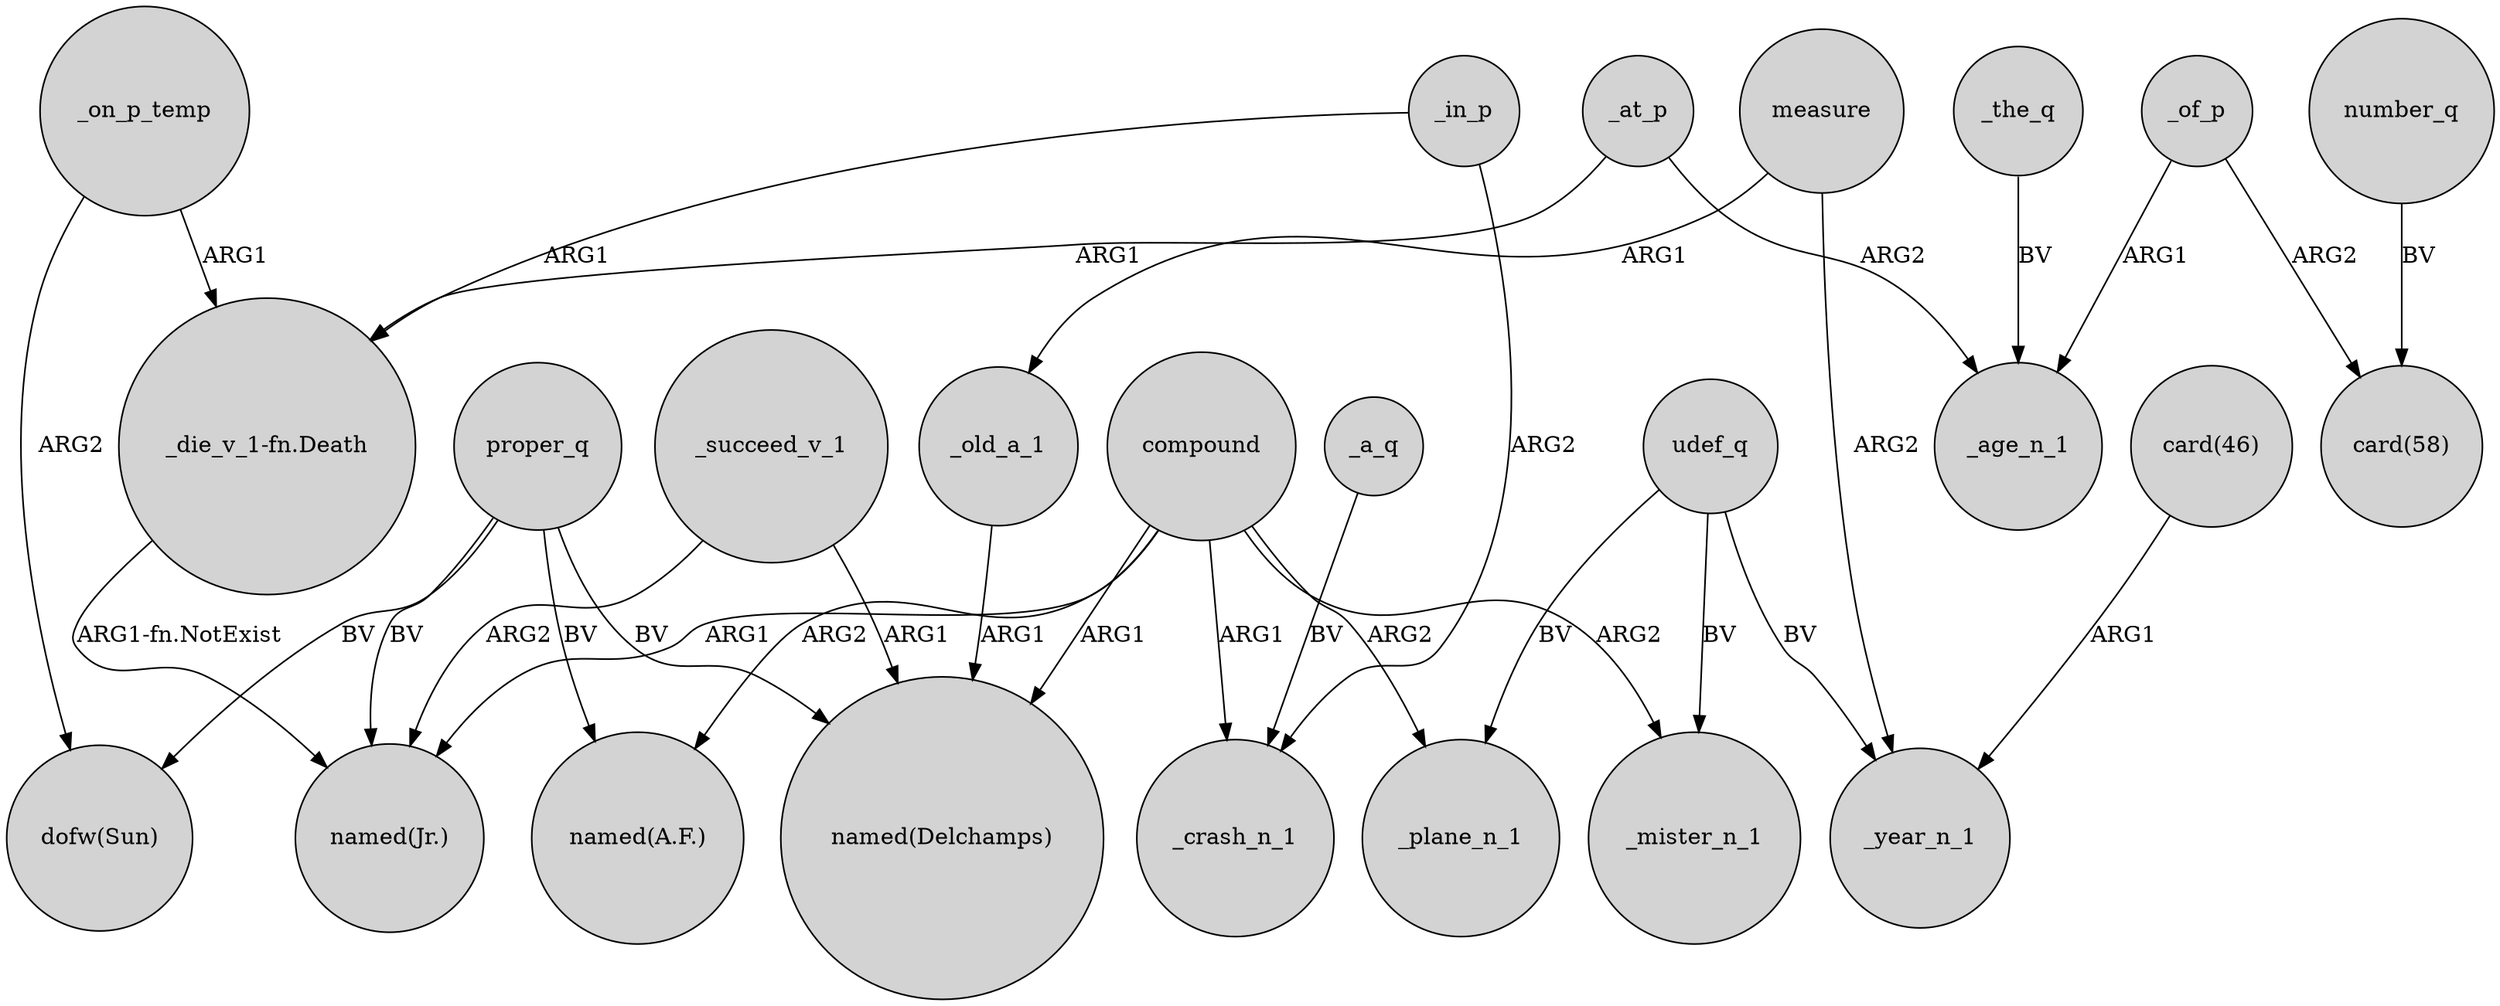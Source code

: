 digraph {
	node [shape=circle style=filled]
	_succeed_v_1 -> "named(Delchamps)" [label=ARG1]
	measure -> _year_n_1 [label=ARG2]
	compound -> "named(A.F.)" [label=ARG2]
	proper_q -> "named(Delchamps)" [label=BV]
	_old_a_1 -> "named(Delchamps)" [label=ARG1]
	compound -> _mister_n_1 [label=ARG2]
	udef_q -> _mister_n_1 [label=BV]
	_on_p_temp -> "dofw(Sun)" [label=ARG2]
	_in_p -> _crash_n_1 [label=ARG2]
	compound -> _crash_n_1 [label=ARG1]
	compound -> "named(Jr.)" [label=ARG1]
	_at_p -> _age_n_1 [label=ARG2]
	_at_p -> "_die_v_1-fn.Death" [label=ARG1]
	_a_q -> _crash_n_1 [label=BV]
	proper_q -> "dofw(Sun)" [label=BV]
	_in_p -> "_die_v_1-fn.Death" [label=ARG1]
	measure -> _old_a_1 [label=ARG1]
	proper_q -> "named(Jr.)" [label=BV]
	"_die_v_1-fn.Death" -> "named(Jr.)" [label="ARG1-fn.NotExist"]
	udef_q -> _plane_n_1 [label=BV]
	_of_p -> "card(58)" [label=ARG2]
	_of_p -> _age_n_1 [label=ARG1]
	"card(46)" -> _year_n_1 [label=ARG1]
	udef_q -> _year_n_1 [label=BV]
	compound -> _plane_n_1 [label=ARG2]
	_succeed_v_1 -> "named(Jr.)" [label=ARG2]
	_on_p_temp -> "_die_v_1-fn.Death" [label=ARG1]
	compound -> "named(Delchamps)" [label=ARG1]
	proper_q -> "named(A.F.)" [label=BV]
	number_q -> "card(58)" [label=BV]
	_the_q -> _age_n_1 [label=BV]
}
